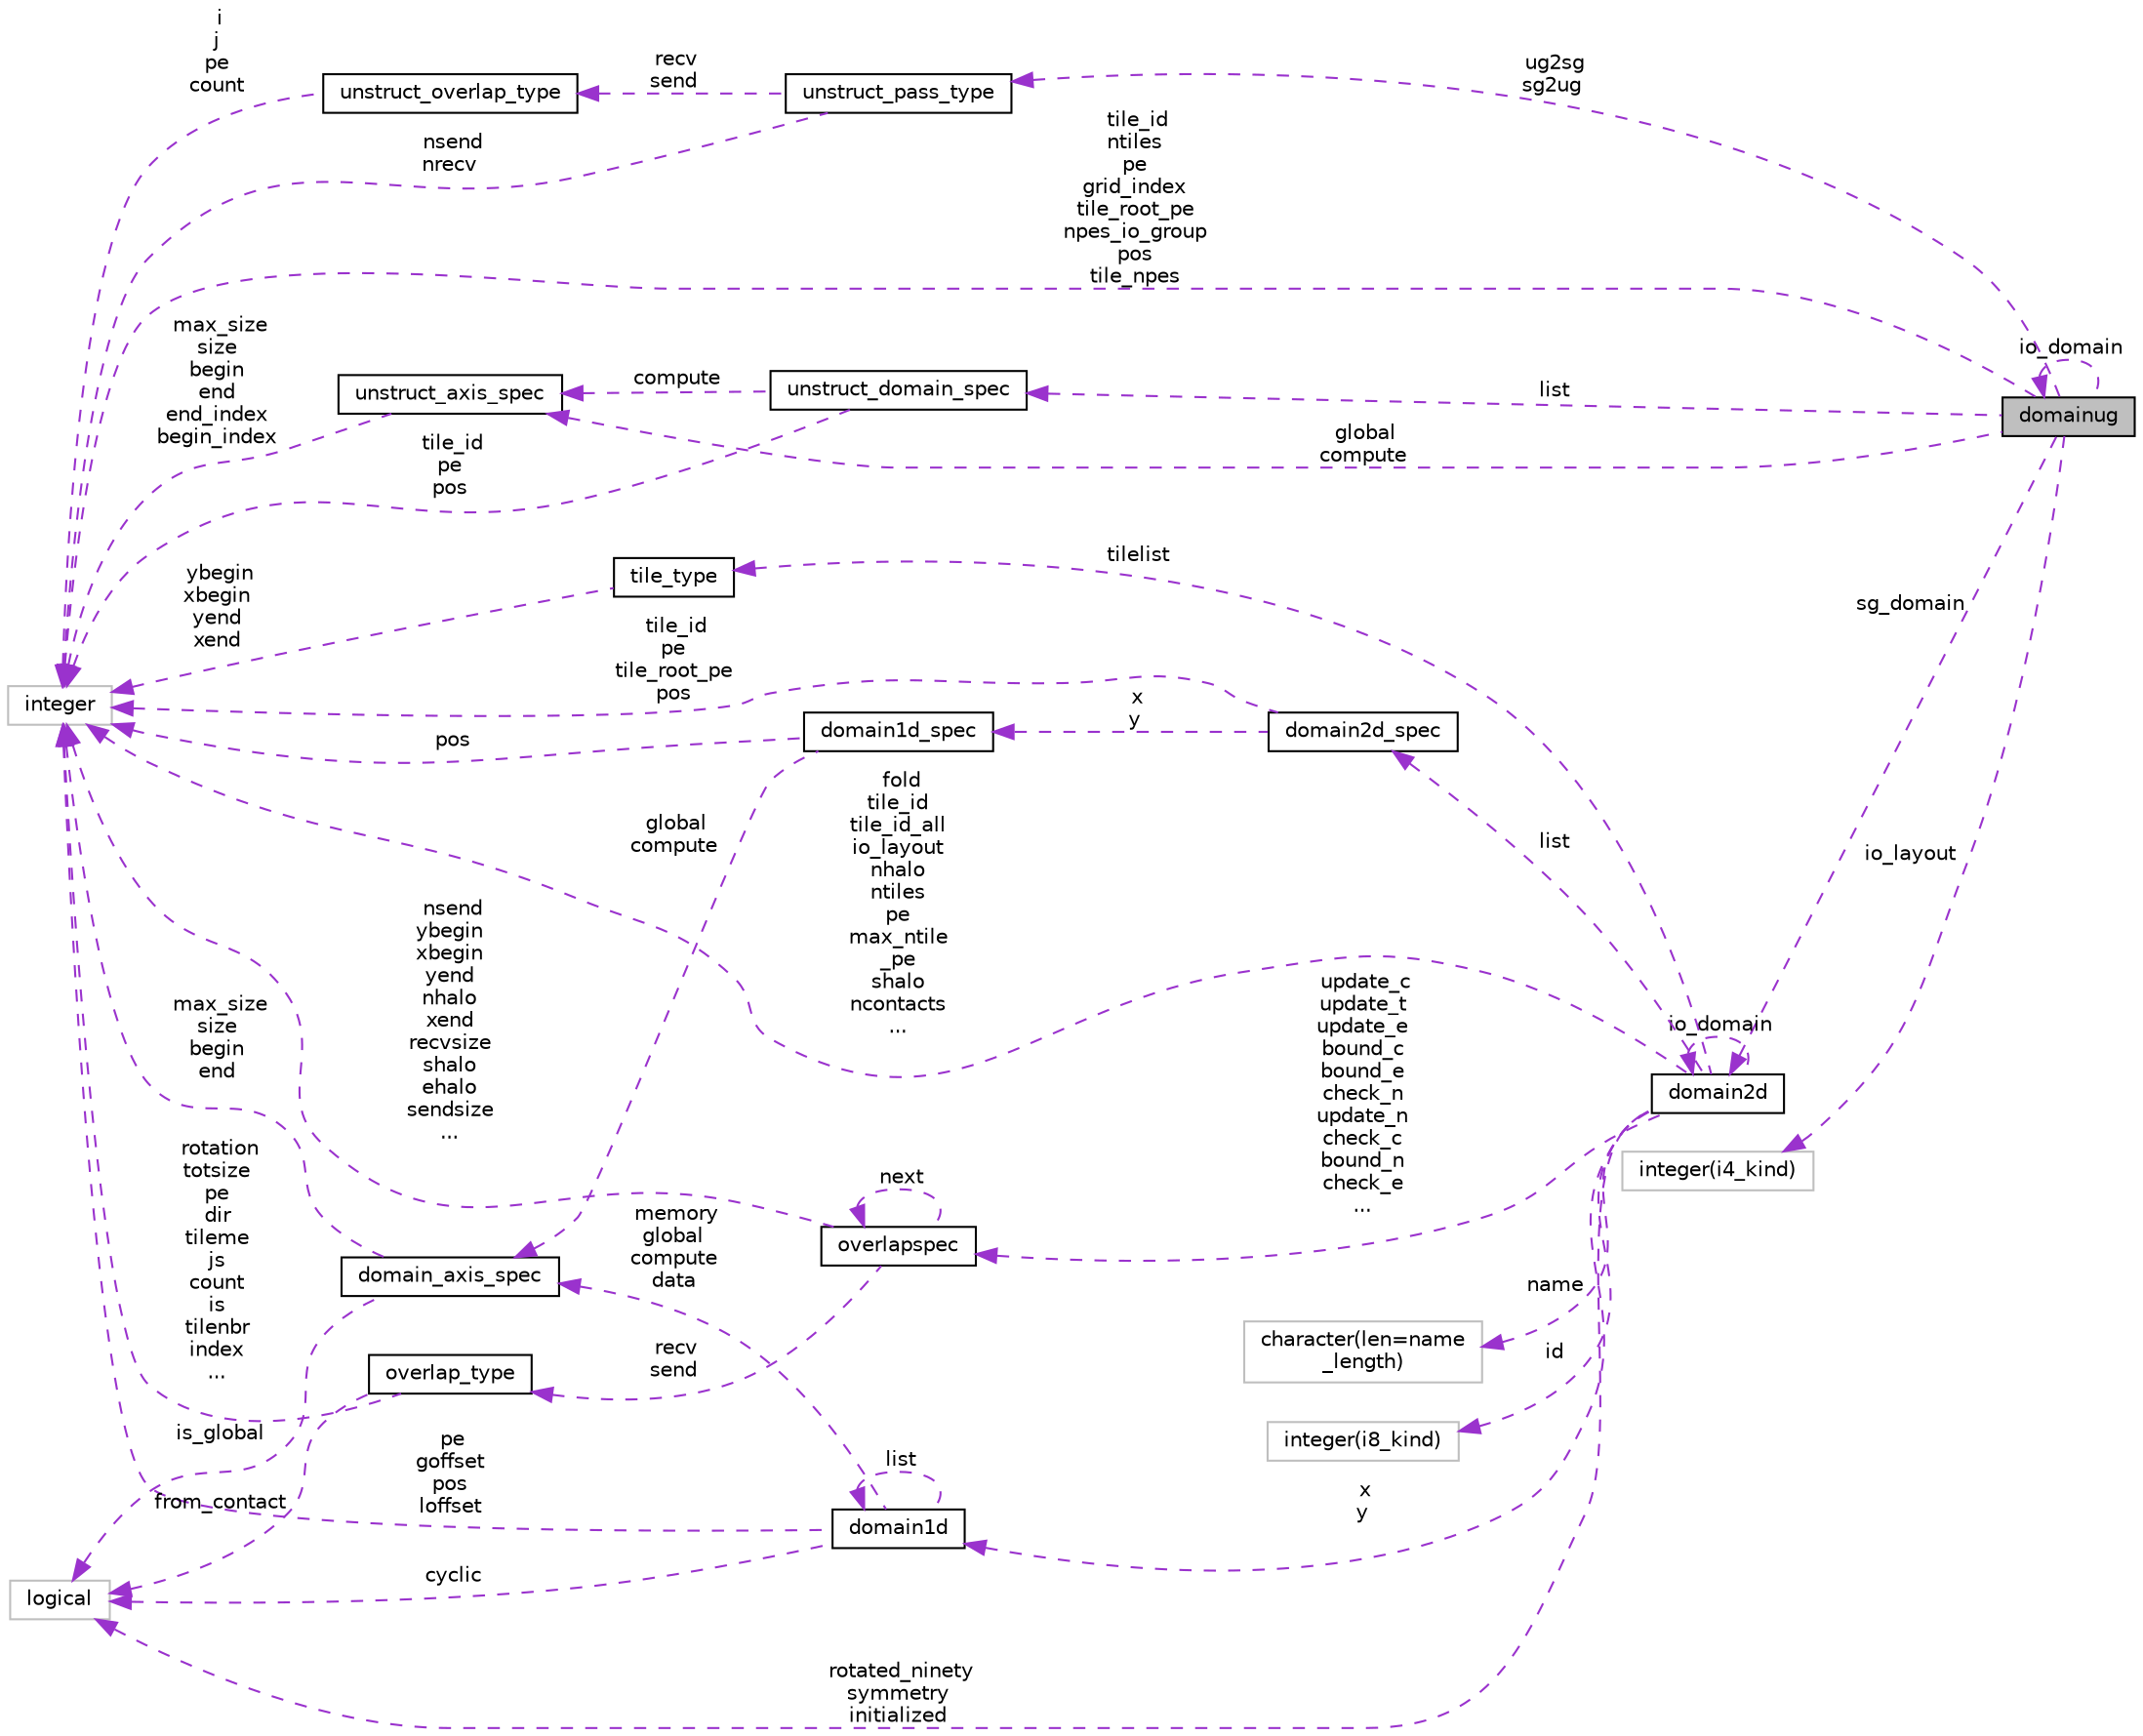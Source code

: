 digraph "domainug"
{
 // INTERACTIVE_SVG=YES
 // LATEX_PDF_SIZE
  edge [fontname="Helvetica",fontsize="10",labelfontname="Helvetica",labelfontsize="10"];
  node [fontname="Helvetica",fontsize="10",shape=record];
  rankdir="LR";
  Node1 [label="domainug",height=0.2,width=0.4,color="black", fillcolor="grey75", style="filled", fontcolor="black",tooltip="Domain information for managing data on unstructured grids."];
  Node2 -> Node1 [dir="back",color="darkorchid3",fontsize="10",style="dashed",label=" list" ,fontname="Helvetica"];
  Node2 [label="unstruct_domain_spec",height=0.2,width=0.4,color="black", fillcolor="white", style="filled",URL="$group__mpp__domains__mod.html#structmpp__domains__mod_1_1unstruct__domain__spec",tooltip="Private type for axis specification data for an unstructured domain."];
  Node3 -> Node2 [dir="back",color="darkorchid3",fontsize="10",style="dashed",label=" compute" ,fontname="Helvetica"];
  Node3 [label="unstruct_axis_spec",height=0.2,width=0.4,color="black", fillcolor="white", style="filled",URL="$group__mpp__domains__mod.html#structmpp__domains__mod_1_1unstruct__axis__spec",tooltip="Private type for axis specification data for an unstructured grid."];
  Node4 -> Node3 [dir="back",color="darkorchid3",fontsize="10",style="dashed",label=" max_size\nsize\nbegin\nend\nend_index\nbegin_index" ,fontname="Helvetica"];
  Node4 [label="integer",height=0.2,width=0.4,color="grey75", fillcolor="white", style="filled",tooltip=" "];
  Node4 -> Node2 [dir="back",color="darkorchid3",fontsize="10",style="dashed",label=" tile_id\npe\npos" ,fontname="Helvetica"];
  Node3 -> Node1 [dir="back",color="darkorchid3",fontsize="10",style="dashed",label=" global\ncompute" ,fontname="Helvetica"];
  Node5 -> Node1 [dir="back",color="darkorchid3",fontsize="10",style="dashed",label=" sg_domain" ,fontname="Helvetica"];
  Node5 [label="domain2d",height=0.2,width=0.4,color="black", fillcolor="white", style="filled",URL="$group__mpp__domains__mod.html#structmpp__domains__mod_1_1domain2d",tooltip="The domain2D type contains all the necessary information to define the global, compute and data domai..."];
  Node6 -> Node5 [dir="back",color="darkorchid3",fontsize="10",style="dashed",label=" rotated_ninety\nsymmetry\ninitialized" ,fontname="Helvetica"];
  Node6 [label="logical",height=0.2,width=0.4,color="grey75", fillcolor="white", style="filled",tooltip=" "];
  Node7 -> Node5 [dir="back",color="darkorchid3",fontsize="10",style="dashed",label=" x\ny" ,fontname="Helvetica"];
  Node7 [label="domain1d",height=0.2,width=0.4,color="black", fillcolor="white", style="filled",URL="$group__mpp__domains__mod.html#structmpp__domains__mod_1_1domain1d",tooltip="One dimensional domain used to manage shared data access between pes."];
  Node6 -> Node7 [dir="back",color="darkorchid3",fontsize="10",style="dashed",label=" cyclic" ,fontname="Helvetica"];
  Node7 -> Node7 [dir="back",color="darkorchid3",fontsize="10",style="dashed",label=" list" ,fontname="Helvetica"];
  Node8 -> Node7 [dir="back",color="darkorchid3",fontsize="10",style="dashed",label=" memory\nglobal\ncompute\ndata" ,fontname="Helvetica"];
  Node8 [label="domain_axis_spec",height=0.2,width=0.4,color="black", fillcolor="white", style="filled",URL="$group__mpp__domains__mod.html#structmpp__domains__mod_1_1domain__axis__spec",tooltip="Used to specify index limits along an axis of a domain."];
  Node6 -> Node8 [dir="back",color="darkorchid3",fontsize="10",style="dashed",label=" is_global" ,fontname="Helvetica"];
  Node4 -> Node8 [dir="back",color="darkorchid3",fontsize="10",style="dashed",label=" max_size\nsize\nbegin\nend" ,fontname="Helvetica"];
  Node4 -> Node7 [dir="back",color="darkorchid3",fontsize="10",style="dashed",label=" pe\ngoffset\npos\nloffset" ,fontname="Helvetica"];
  Node9 -> Node5 [dir="back",color="darkorchid3",fontsize="10",style="dashed",label=" id" ,fontname="Helvetica"];
  Node9 [label="integer(i8_kind)",height=0.2,width=0.4,color="grey75", fillcolor="white", style="filled",tooltip=" "];
  Node5 -> Node5 [dir="back",color="darkorchid3",fontsize="10",style="dashed",label=" io_domain" ,fontname="Helvetica"];
  Node10 -> Node5 [dir="back",color="darkorchid3",fontsize="10",style="dashed",label=" update_c\nupdate_t\nupdate_e\nbound_c\nbound_e\ncheck_n\nupdate_n\ncheck_c\nbound_n\ncheck_e\n..." ,fontname="Helvetica"];
  Node10 [label="overlapspec",height=0.2,width=0.4,color="black", fillcolor="white", style="filled",URL="$group__mpp__domains__mod.html#structmpp__domains__mod_1_1overlapspec",tooltip="Private type for overlap specifications."];
  Node11 -> Node10 [dir="back",color="darkorchid3",fontsize="10",style="dashed",label=" recv\nsend" ,fontname="Helvetica"];
  Node11 [label="overlap_type",height=0.2,width=0.4,color="black", fillcolor="white", style="filled",URL="$group__mpp__domains__mod.html#structmpp__domains__mod_1_1overlap__type",tooltip="Type for overlapping data."];
  Node6 -> Node11 [dir="back",color="darkorchid3",fontsize="10",style="dashed",label=" from_contact" ,fontname="Helvetica"];
  Node4 -> Node11 [dir="back",color="darkorchid3",fontsize="10",style="dashed",label=" rotation\ntotsize\npe\ndir\ntileme\njs\ncount\nis\ntilenbr\nindex\n..." ,fontname="Helvetica"];
  Node10 -> Node10 [dir="back",color="darkorchid3",fontsize="10",style="dashed",label=" next" ,fontname="Helvetica"];
  Node4 -> Node10 [dir="back",color="darkorchid3",fontsize="10",style="dashed",label=" nsend\nybegin\nxbegin\nyend\nnhalo\nxend\nrecvsize\nshalo\nehalo\nsendsize\n..." ,fontname="Helvetica"];
  Node12 -> Node5 [dir="back",color="darkorchid3",fontsize="10",style="dashed",label=" list" ,fontname="Helvetica"];
  Node12 [label="domain2d_spec",height=0.2,width=0.4,color="black", fillcolor="white", style="filled",URL="$group__mpp__domains__mod.html#structmpp__domains__mod_1_1domain2d__spec",tooltip="Private type to specify multiple index limits and pe information for a 2D domain."];
  Node13 -> Node12 [dir="back",color="darkorchid3",fontsize="10",style="dashed",label=" x\ny" ,fontname="Helvetica"];
  Node13 [label="domain1d_spec",height=0.2,width=0.4,color="black", fillcolor="white", style="filled",URL="$group__mpp__domains__mod.html#structmpp__domains__mod_1_1domain1d__spec",tooltip="A private type used to specify index limits for a domain decomposition."];
  Node8 -> Node13 [dir="back",color="darkorchid3",fontsize="10",style="dashed",label=" global\ncompute" ,fontname="Helvetica"];
  Node4 -> Node13 [dir="back",color="darkorchid3",fontsize="10",style="dashed",label=" pos" ,fontname="Helvetica"];
  Node4 -> Node12 [dir="back",color="darkorchid3",fontsize="10",style="dashed",label=" tile_id\npe\ntile_root_pe\npos" ,fontname="Helvetica"];
  Node14 -> Node5 [dir="back",color="darkorchid3",fontsize="10",style="dashed",label=" tilelist" ,fontname="Helvetica"];
  Node14 [label="tile_type",height=0.2,width=0.4,color="black", fillcolor="white", style="filled",URL="$group__mpp__domains__mod.html#structmpp__domains__mod_1_1tile__type",tooltip="Upper and lower x and y bounds for a tile."];
  Node4 -> Node14 [dir="back",color="darkorchid3",fontsize="10",style="dashed",label=" ybegin\nxbegin\nyend\nxend" ,fontname="Helvetica"];
  Node4 -> Node5 [dir="back",color="darkorchid3",fontsize="10",style="dashed",label=" fold\ntile_id\ntile_id_all\nio_layout\nnhalo\nntiles\npe\nmax_ntile\l_pe\nshalo\nncontacts\n..." ,fontname="Helvetica"];
  Node15 -> Node5 [dir="back",color="darkorchid3",fontsize="10",style="dashed",label=" name" ,fontname="Helvetica"];
  Node15 [label="character(len=name\l_length)",height=0.2,width=0.4,color="grey75", fillcolor="white", style="filled",tooltip=" "];
  Node1 -> Node1 [dir="back",color="darkorchid3",fontsize="10",style="dashed",label=" io_domain" ,fontname="Helvetica"];
  Node16 -> Node1 [dir="back",color="darkorchid3",fontsize="10",style="dashed",label=" ug2sg\nsg2ug" ,fontname="Helvetica"];
  Node16 [label="unstruct_pass_type",height=0.2,width=0.4,color="black", fillcolor="white", style="filled",URL="$group__mpp__domains__mod.html#structmpp__domains__mod_1_1unstruct__pass__type",tooltip="Private type."];
  Node17 -> Node16 [dir="back",color="darkorchid3",fontsize="10",style="dashed",label=" recv\nsend" ,fontname="Helvetica"];
  Node17 [label="unstruct_overlap_type",height=0.2,width=0.4,color="black", fillcolor="white", style="filled",URL="$group__mpp__domains__mod.html#structmpp__domains__mod_1_1unstruct__overlap__type",tooltip="Private type."];
  Node4 -> Node17 [dir="back",color="darkorchid3",fontsize="10",style="dashed",label=" i\nj\npe\ncount" ,fontname="Helvetica"];
  Node4 -> Node16 [dir="back",color="darkorchid3",fontsize="10",style="dashed",label=" nsend\nnrecv" ,fontname="Helvetica"];
  Node4 -> Node1 [dir="back",color="darkorchid3",fontsize="10",style="dashed",label=" tile_id\nntiles\npe\ngrid_index\ntile_root_pe\nnpes_io_group\npos\ntile_npes" ,fontname="Helvetica"];
  Node18 -> Node1 [dir="back",color="darkorchid3",fontsize="10",style="dashed",label=" io_layout" ,fontname="Helvetica"];
  Node18 [label="integer(i4_kind)",height=0.2,width=0.4,color="grey75", fillcolor="white", style="filled",tooltip=" "];
}
